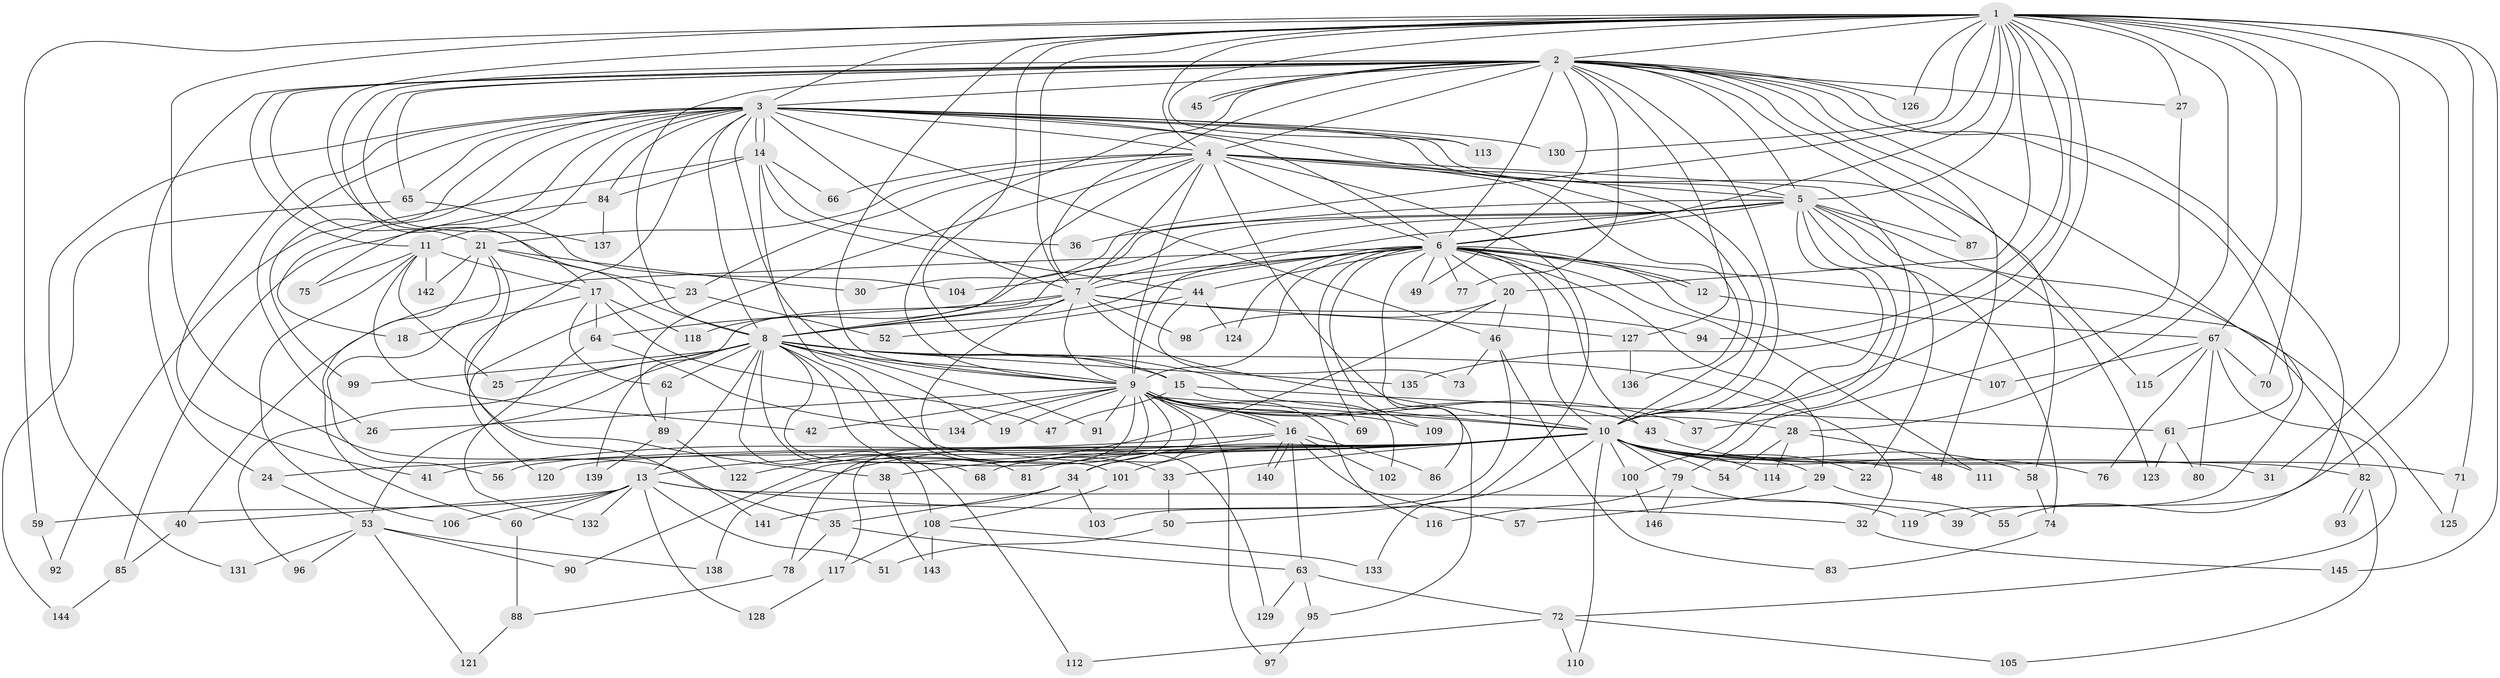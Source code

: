 // coarse degree distribution, {12: 0.016666666666666666, 22: 0.016666666666666666, 16: 0.016666666666666666, 14: 0.03333333333333333, 11: 0.03333333333333333, 17: 0.016666666666666666, 23: 0.016666666666666666, 6: 0.05, 10: 0.05, 8: 0.03333333333333333, 7: 0.03333333333333333, 9: 0.05, 2: 0.35, 13: 0.03333333333333333, 3: 0.1, 4: 0.06666666666666667, 5: 0.05, 1: 0.03333333333333333}
// Generated by graph-tools (version 1.1) at 2025/50/03/04/25 22:50:02]
// undirected, 146 vertices, 317 edges
graph export_dot {
  node [color=gray90,style=filled];
  1;
  2;
  3;
  4;
  5;
  6;
  7;
  8;
  9;
  10;
  11;
  12;
  13;
  14;
  15;
  16;
  17;
  18;
  19;
  20;
  21;
  22;
  23;
  24;
  25;
  26;
  27;
  28;
  29;
  30;
  31;
  32;
  33;
  34;
  35;
  36;
  37;
  38;
  39;
  40;
  41;
  42;
  43;
  44;
  45;
  46;
  47;
  48;
  49;
  50;
  51;
  52;
  53;
  54;
  55;
  56;
  57;
  58;
  59;
  60;
  61;
  62;
  63;
  64;
  65;
  66;
  67;
  68;
  69;
  70;
  71;
  72;
  73;
  74;
  75;
  76;
  77;
  78;
  79;
  80;
  81;
  82;
  83;
  84;
  85;
  86;
  87;
  88;
  89;
  90;
  91;
  92;
  93;
  94;
  95;
  96;
  97;
  98;
  99;
  100;
  101;
  102;
  103;
  104;
  105;
  106;
  107;
  108;
  109;
  110;
  111;
  112;
  113;
  114;
  115;
  116;
  117;
  118;
  119;
  120;
  121;
  122;
  123;
  124;
  125;
  126;
  127;
  128;
  129;
  130;
  131;
  132;
  133;
  134;
  135;
  136;
  137;
  138;
  139;
  140;
  141;
  142;
  143;
  144;
  145;
  146;
  1 -- 2;
  1 -- 3;
  1 -- 4;
  1 -- 5;
  1 -- 6;
  1 -- 7;
  1 -- 8;
  1 -- 9;
  1 -- 10;
  1 -- 15;
  1 -- 20;
  1 -- 27;
  1 -- 28;
  1 -- 30;
  1 -- 31;
  1 -- 35;
  1 -- 39;
  1 -- 59;
  1 -- 67;
  1 -- 70;
  1 -- 71;
  1 -- 94;
  1 -- 113;
  1 -- 126;
  1 -- 130;
  1 -- 135;
  1 -- 145;
  2 -- 3;
  2 -- 4;
  2 -- 5;
  2 -- 6;
  2 -- 7;
  2 -- 8;
  2 -- 9;
  2 -- 10;
  2 -- 11;
  2 -- 17;
  2 -- 21;
  2 -- 24;
  2 -- 27;
  2 -- 45;
  2 -- 45;
  2 -- 48;
  2 -- 49;
  2 -- 55;
  2 -- 58;
  2 -- 61;
  2 -- 65;
  2 -- 77;
  2 -- 87;
  2 -- 119;
  2 -- 126;
  2 -- 127;
  2 -- 137;
  3 -- 4;
  3 -- 5;
  3 -- 6;
  3 -- 7;
  3 -- 8;
  3 -- 9;
  3 -- 10;
  3 -- 11;
  3 -- 14;
  3 -- 14;
  3 -- 18;
  3 -- 26;
  3 -- 41;
  3 -- 46;
  3 -- 65;
  3 -- 75;
  3 -- 84;
  3 -- 99;
  3 -- 113;
  3 -- 115;
  3 -- 130;
  3 -- 131;
  3 -- 141;
  4 -- 5;
  4 -- 6;
  4 -- 7;
  4 -- 8;
  4 -- 9;
  4 -- 10;
  4 -- 21;
  4 -- 23;
  4 -- 66;
  4 -- 79;
  4 -- 89;
  4 -- 95;
  4 -- 133;
  4 -- 136;
  5 -- 6;
  5 -- 7;
  5 -- 8;
  5 -- 9;
  5 -- 10;
  5 -- 22;
  5 -- 36;
  5 -- 74;
  5 -- 82;
  5 -- 87;
  5 -- 100;
  5 -- 118;
  5 -- 123;
  6 -- 7;
  6 -- 8;
  6 -- 9;
  6 -- 10;
  6 -- 12;
  6 -- 12;
  6 -- 20;
  6 -- 29;
  6 -- 40;
  6 -- 43;
  6 -- 44;
  6 -- 49;
  6 -- 69;
  6 -- 77;
  6 -- 86;
  6 -- 104;
  6 -- 107;
  6 -- 109;
  6 -- 111;
  6 -- 124;
  6 -- 125;
  7 -- 8;
  7 -- 9;
  7 -- 10;
  7 -- 64;
  7 -- 94;
  7 -- 98;
  7 -- 101;
  7 -- 127;
  7 -- 139;
  8 -- 9;
  8 -- 10;
  8 -- 13;
  8 -- 15;
  8 -- 19;
  8 -- 25;
  8 -- 32;
  8 -- 33;
  8 -- 53;
  8 -- 62;
  8 -- 68;
  8 -- 81;
  8 -- 91;
  8 -- 96;
  8 -- 99;
  8 -- 108;
  8 -- 112;
  8 -- 135;
  9 -- 10;
  9 -- 16;
  9 -- 16;
  9 -- 19;
  9 -- 26;
  9 -- 28;
  9 -- 34;
  9 -- 37;
  9 -- 42;
  9 -- 43;
  9 -- 69;
  9 -- 78;
  9 -- 90;
  9 -- 91;
  9 -- 97;
  9 -- 109;
  9 -- 116;
  9 -- 117;
  9 -- 134;
  10 -- 13;
  10 -- 22;
  10 -- 24;
  10 -- 29;
  10 -- 31;
  10 -- 33;
  10 -- 34;
  10 -- 38;
  10 -- 48;
  10 -- 50;
  10 -- 54;
  10 -- 56;
  10 -- 68;
  10 -- 71;
  10 -- 76;
  10 -- 79;
  10 -- 81;
  10 -- 82;
  10 -- 100;
  10 -- 101;
  10 -- 110;
  10 -- 114;
  10 -- 120;
  11 -- 17;
  11 -- 25;
  11 -- 42;
  11 -- 75;
  11 -- 106;
  11 -- 142;
  12 -- 67;
  13 -- 32;
  13 -- 39;
  13 -- 40;
  13 -- 51;
  13 -- 59;
  13 -- 60;
  13 -- 106;
  13 -- 128;
  13 -- 132;
  14 -- 36;
  14 -- 44;
  14 -- 66;
  14 -- 84;
  14 -- 92;
  14 -- 129;
  15 -- 47;
  15 -- 61;
  15 -- 102;
  16 -- 41;
  16 -- 57;
  16 -- 63;
  16 -- 86;
  16 -- 102;
  16 -- 138;
  16 -- 140;
  16 -- 140;
  17 -- 18;
  17 -- 47;
  17 -- 62;
  17 -- 64;
  17 -- 118;
  20 -- 46;
  20 -- 98;
  20 -- 122;
  21 -- 23;
  21 -- 30;
  21 -- 38;
  21 -- 56;
  21 -- 60;
  21 -- 142;
  23 -- 52;
  23 -- 120;
  24 -- 53;
  27 -- 37;
  28 -- 54;
  28 -- 111;
  28 -- 114;
  29 -- 55;
  29 -- 57;
  32 -- 145;
  33 -- 50;
  34 -- 35;
  34 -- 103;
  34 -- 141;
  35 -- 63;
  35 -- 78;
  38 -- 143;
  40 -- 85;
  43 -- 58;
  44 -- 52;
  44 -- 73;
  44 -- 124;
  46 -- 73;
  46 -- 83;
  46 -- 103;
  50 -- 51;
  53 -- 90;
  53 -- 96;
  53 -- 121;
  53 -- 131;
  53 -- 138;
  58 -- 74;
  59 -- 92;
  60 -- 88;
  61 -- 80;
  61 -- 123;
  62 -- 89;
  63 -- 72;
  63 -- 95;
  63 -- 129;
  64 -- 132;
  64 -- 134;
  65 -- 104;
  65 -- 144;
  67 -- 70;
  67 -- 72;
  67 -- 76;
  67 -- 80;
  67 -- 107;
  67 -- 115;
  71 -- 125;
  72 -- 105;
  72 -- 110;
  72 -- 112;
  74 -- 83;
  78 -- 88;
  79 -- 116;
  79 -- 119;
  79 -- 146;
  82 -- 93;
  82 -- 93;
  82 -- 105;
  84 -- 85;
  84 -- 137;
  85 -- 144;
  88 -- 121;
  89 -- 122;
  89 -- 139;
  95 -- 97;
  100 -- 146;
  101 -- 108;
  108 -- 117;
  108 -- 133;
  108 -- 143;
  117 -- 128;
  127 -- 136;
}

